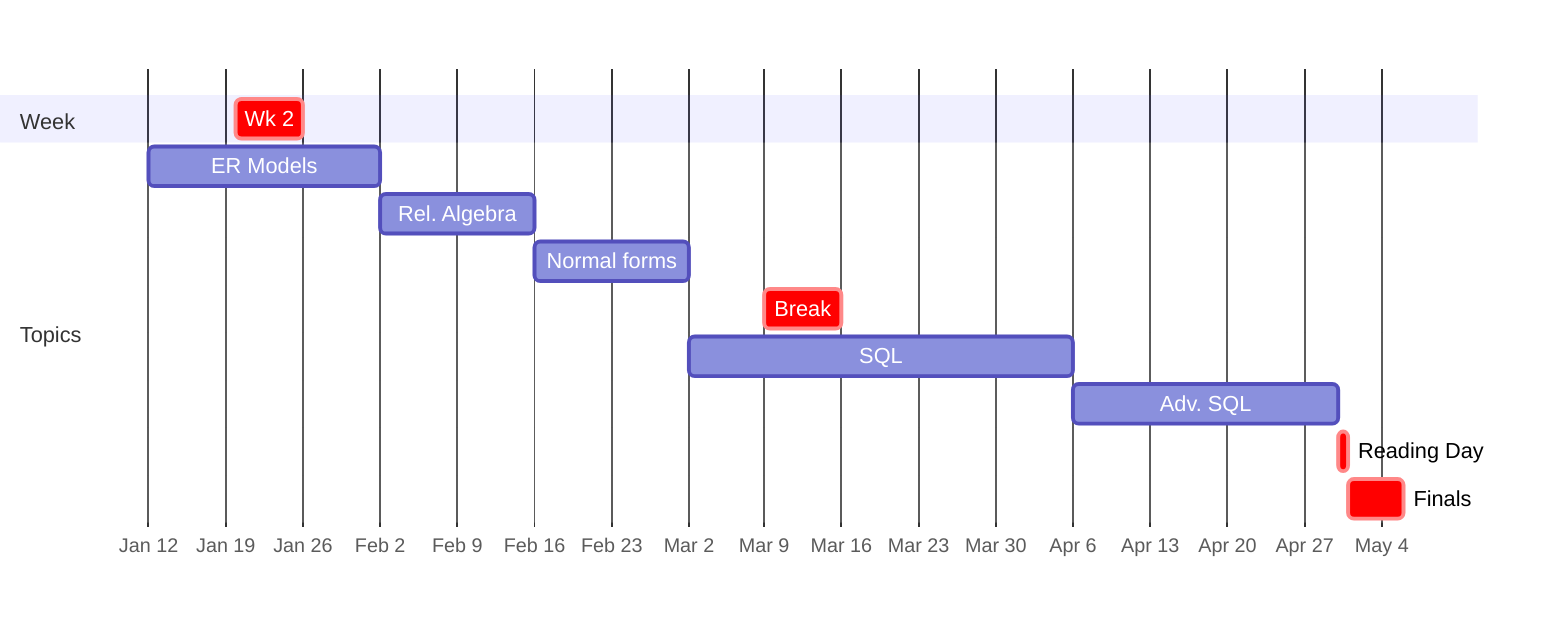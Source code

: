 gantt
    dateFormat  M/DD/YYYY
    axisFormat  %b %e

section Week
    Wk 2 : crit, 1/20/2025, 6d

section Topics
    ER Models : m1, 1/12/2025, 3w
    Rel. Algebra: m4, after m1, 2w
    Normal forms: m5, after m4, 2w
    Break: crit, m8, 3/09/2025, 1w
    SQL : m6, after m5, 5w
    Adv. SQL: m7, after m6, 24d
    Reading Day : crit, m10, 4/30/2025, 1d
    Finals : crit, m9, 5/01/2025, 5d